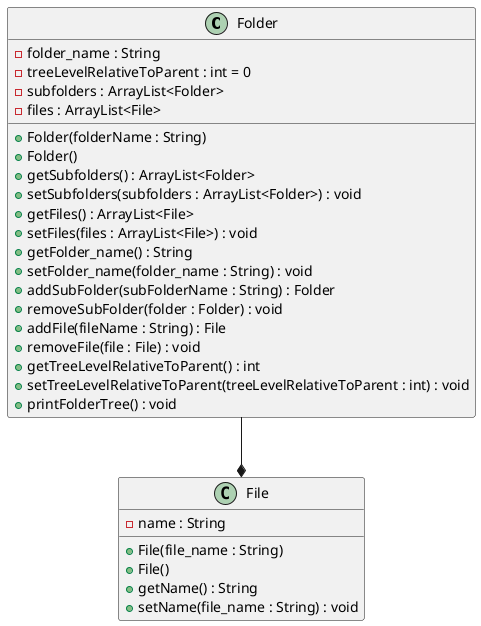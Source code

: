@startuml
'https://plantuml.com/class-diagram

class Folder {
    -folder_name : String
    -treeLevelRelativeToParent : int = 0
    -subfolders : ArrayList<Folder>
    -files : ArrayList<File>

    +Folder(folderName : String)
    +Folder()
    +getSubfolders() : ArrayList<Folder>
    +setSubfolders(subfolders : ArrayList<Folder>) : void
    +getFiles() : ArrayList<File>
    +setFiles(files : ArrayList<File>) : void
    +getFolder_name() : String
    +setFolder_name(folder_name : String) : void
    +addSubFolder(subFolderName : String) : Folder
    +removeSubFolder(folder : Folder) : void
    +addFile(fileName : String) : File
    +removeFile(file : File) : void
    +getTreeLevelRelativeToParent() : int
    +setTreeLevelRelativeToParent(treeLevelRelativeToParent : int) : void
    +printFolderTree() : void
}

class File {
    -name : String

    +File(file_name : String)
    +File()
    +getName() : String
    +setName(file_name : String) : void
}

Folder --* File

@enduml